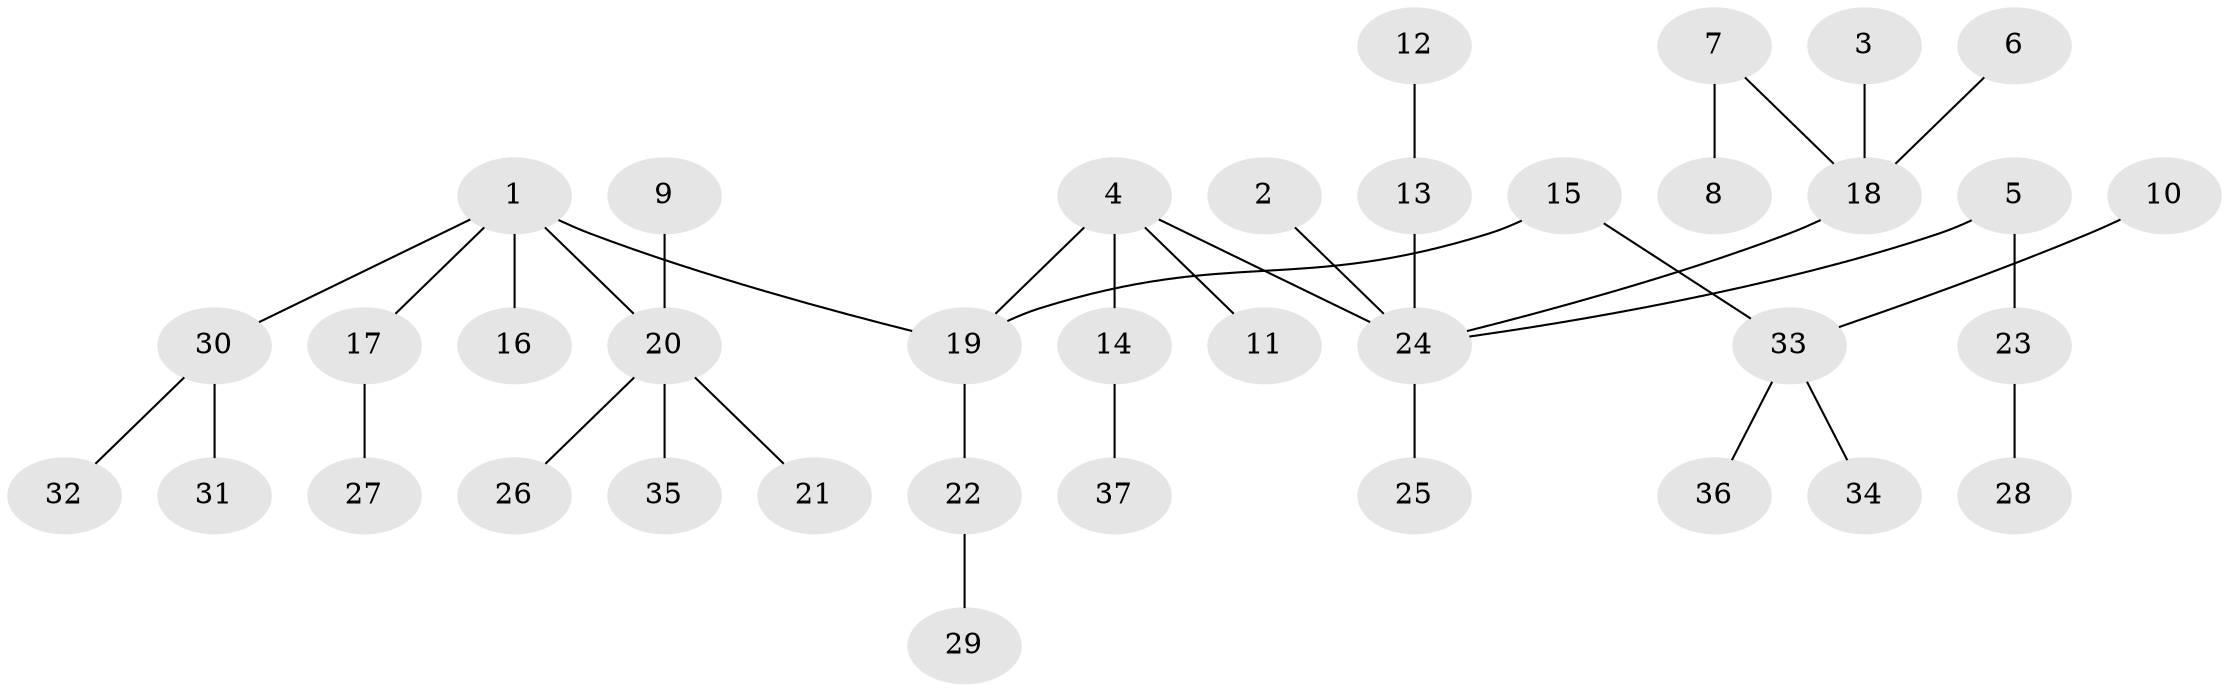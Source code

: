 // original degree distribution, {3: 0.1506849315068493, 4: 0.0547945205479452, 5: 0.0547945205479452, 1: 0.5068493150684932, 2: 0.2191780821917808, 6: 0.0136986301369863}
// Generated by graph-tools (version 1.1) at 2025/26/03/09/25 03:26:30]
// undirected, 37 vertices, 36 edges
graph export_dot {
graph [start="1"]
  node [color=gray90,style=filled];
  1;
  2;
  3;
  4;
  5;
  6;
  7;
  8;
  9;
  10;
  11;
  12;
  13;
  14;
  15;
  16;
  17;
  18;
  19;
  20;
  21;
  22;
  23;
  24;
  25;
  26;
  27;
  28;
  29;
  30;
  31;
  32;
  33;
  34;
  35;
  36;
  37;
  1 -- 16 [weight=1.0];
  1 -- 17 [weight=1.0];
  1 -- 19 [weight=1.0];
  1 -- 20 [weight=1.0];
  1 -- 30 [weight=1.0];
  2 -- 24 [weight=1.0];
  3 -- 18 [weight=1.0];
  4 -- 11 [weight=1.0];
  4 -- 14 [weight=1.0];
  4 -- 19 [weight=1.0];
  4 -- 24 [weight=1.0];
  5 -- 23 [weight=1.0];
  5 -- 24 [weight=1.0];
  6 -- 18 [weight=1.0];
  7 -- 8 [weight=1.0];
  7 -- 18 [weight=1.0];
  9 -- 20 [weight=1.0];
  10 -- 33 [weight=1.0];
  12 -- 13 [weight=1.0];
  13 -- 24 [weight=1.0];
  14 -- 37 [weight=1.0];
  15 -- 19 [weight=1.0];
  15 -- 33 [weight=1.0];
  17 -- 27 [weight=1.0];
  18 -- 24 [weight=1.0];
  19 -- 22 [weight=1.0];
  20 -- 21 [weight=1.0];
  20 -- 26 [weight=1.0];
  20 -- 35 [weight=1.0];
  22 -- 29 [weight=1.0];
  23 -- 28 [weight=1.0];
  24 -- 25 [weight=1.0];
  30 -- 31 [weight=1.0];
  30 -- 32 [weight=1.0];
  33 -- 34 [weight=1.0];
  33 -- 36 [weight=1.0];
}
